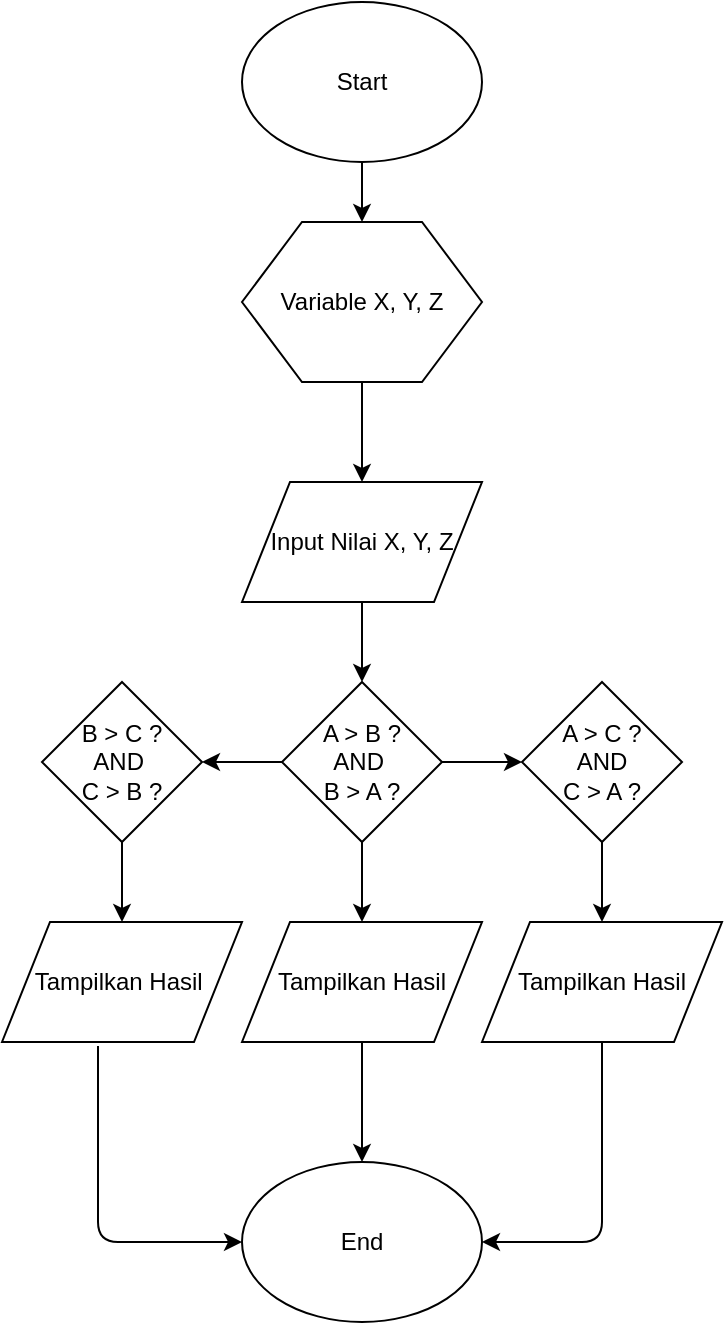 <mxfile version="12.1.3" type="github" pages="1">
  <diagram id="6a731a19-8d31-9384-78a2-239565b7b9f0" name="Page-1">
    <mxGraphModel dx="854" dy="438" grid="1" gridSize="10" guides="1" tooltips="1" connect="1" arrows="1" fold="1" page="1" pageScale="1" pageWidth="1169" pageHeight="827" background="#ffffff" math="0" shadow="0">
      <root>
        <mxCell id="0"/>
        <mxCell id="1" parent="0"/>
        <mxCell id="EAx500TFh6R00kHwpTB6-58" value="" style="edgeStyle=orthogonalEdgeStyle;rounded=0;orthogonalLoop=1;jettySize=auto;html=1;" edge="1" parent="1" source="EAx500TFh6R00kHwpTB6-55" target="EAx500TFh6R00kHwpTB6-57">
          <mxGeometry relative="1" as="geometry"/>
        </mxCell>
        <mxCell id="EAx500TFh6R00kHwpTB6-55" value="Start" style="ellipse;whiteSpace=wrap;html=1;" vertex="1" parent="1">
          <mxGeometry x="320" y="40" width="120" height="80" as="geometry"/>
        </mxCell>
        <mxCell id="EAx500TFh6R00kHwpTB6-62" value="" style="edgeStyle=orthogonalEdgeStyle;rounded=0;orthogonalLoop=1;jettySize=auto;html=1;" edge="1" parent="1" source="EAx500TFh6R00kHwpTB6-57" target="EAx500TFh6R00kHwpTB6-61">
          <mxGeometry relative="1" as="geometry"/>
        </mxCell>
        <mxCell id="EAx500TFh6R00kHwpTB6-57" value="Variable X, Y, Z" style="shape=hexagon;perimeter=hexagonPerimeter2;whiteSpace=wrap;html=1;" vertex="1" parent="1">
          <mxGeometry x="320" y="150" width="120" height="80" as="geometry"/>
        </mxCell>
        <mxCell id="EAx500TFh6R00kHwpTB6-64" value="" style="edgeStyle=orthogonalEdgeStyle;rounded=0;orthogonalLoop=1;jettySize=auto;html=1;" edge="1" parent="1" source="EAx500TFh6R00kHwpTB6-61" target="EAx500TFh6R00kHwpTB6-63">
          <mxGeometry relative="1" as="geometry"/>
        </mxCell>
        <mxCell id="EAx500TFh6R00kHwpTB6-61" value="Input Nilai X, Y, Z" style="shape=parallelogram;perimeter=parallelogramPerimeter;whiteSpace=wrap;html=1;" vertex="1" parent="1">
          <mxGeometry x="320" y="280" width="120" height="60" as="geometry"/>
        </mxCell>
        <mxCell id="EAx500TFh6R00kHwpTB6-66" value="" style="edgeStyle=orthogonalEdgeStyle;rounded=0;orthogonalLoop=1;jettySize=auto;html=1;" edge="1" parent="1" source="EAx500TFh6R00kHwpTB6-63" target="EAx500TFh6R00kHwpTB6-65">
          <mxGeometry relative="1" as="geometry"/>
        </mxCell>
        <mxCell id="EAx500TFh6R00kHwpTB6-68" value="" style="edgeStyle=orthogonalEdgeStyle;rounded=0;orthogonalLoop=1;jettySize=auto;html=1;" edge="1" parent="1" source="EAx500TFh6R00kHwpTB6-63" target="EAx500TFh6R00kHwpTB6-67">
          <mxGeometry relative="1" as="geometry"/>
        </mxCell>
        <mxCell id="EAx500TFh6R00kHwpTB6-73" value="" style="edgeStyle=orthogonalEdgeStyle;rounded=0;orthogonalLoop=1;jettySize=auto;html=1;" edge="1" parent="1" source="EAx500TFh6R00kHwpTB6-63" target="EAx500TFh6R00kHwpTB6-70">
          <mxGeometry relative="1" as="geometry"/>
        </mxCell>
        <mxCell id="EAx500TFh6R00kHwpTB6-63" value="A &amp;gt; B ?&lt;br&gt;AND&amp;nbsp;&lt;br&gt;B &amp;gt; A ?" style="rhombus;whiteSpace=wrap;html=1;" vertex="1" parent="1">
          <mxGeometry x="340" y="380" width="80" height="80" as="geometry"/>
        </mxCell>
        <mxCell id="EAx500TFh6R00kHwpTB6-72" value="" style="edgeStyle=orthogonalEdgeStyle;rounded=0;orthogonalLoop=1;jettySize=auto;html=1;" edge="1" parent="1" source="EAx500TFh6R00kHwpTB6-67" target="EAx500TFh6R00kHwpTB6-71">
          <mxGeometry relative="1" as="geometry"/>
        </mxCell>
        <mxCell id="EAx500TFh6R00kHwpTB6-67" value="A &amp;gt; C ?&lt;br&gt;AND&lt;br&gt;C &amp;gt; A ?" style="rhombus;whiteSpace=wrap;html=1;" vertex="1" parent="1">
          <mxGeometry x="460" y="380" width="80" height="80" as="geometry"/>
        </mxCell>
        <mxCell id="EAx500TFh6R00kHwpTB6-74" value="" style="edgeStyle=orthogonalEdgeStyle;rounded=0;orthogonalLoop=1;jettySize=auto;html=1;" edge="1" parent="1" source="EAx500TFh6R00kHwpTB6-65" target="EAx500TFh6R00kHwpTB6-69">
          <mxGeometry relative="1" as="geometry"/>
        </mxCell>
        <mxCell id="EAx500TFh6R00kHwpTB6-65" value="B &amp;gt; C ?&lt;br&gt;AND&amp;nbsp;&lt;br&gt;C &amp;gt; B ?" style="rhombus;whiteSpace=wrap;html=1;" vertex="1" parent="1">
          <mxGeometry x="220" y="380" width="80" height="80" as="geometry"/>
        </mxCell>
        <mxCell id="EAx500TFh6R00kHwpTB6-69" value="Tampilkan Hasil&amp;nbsp;" style="shape=parallelogram;perimeter=parallelogramPerimeter;whiteSpace=wrap;html=1;" vertex="1" parent="1">
          <mxGeometry x="200" y="500" width="120" height="60" as="geometry"/>
        </mxCell>
        <mxCell id="EAx500TFh6R00kHwpTB6-77" value="" style="edgeStyle=orthogonalEdgeStyle;rounded=0;orthogonalLoop=1;jettySize=auto;html=1;" edge="1" parent="1" source="EAx500TFh6R00kHwpTB6-70" target="EAx500TFh6R00kHwpTB6-75">
          <mxGeometry relative="1" as="geometry"/>
        </mxCell>
        <mxCell id="EAx500TFh6R00kHwpTB6-70" value="Tampilkan Hasil" style="shape=parallelogram;perimeter=parallelogramPerimeter;whiteSpace=wrap;html=1;" vertex="1" parent="1">
          <mxGeometry x="320" y="500" width="120" height="60" as="geometry"/>
        </mxCell>
        <mxCell id="EAx500TFh6R00kHwpTB6-71" value="Tampilkan Hasil" style="shape=parallelogram;perimeter=parallelogramPerimeter;whiteSpace=wrap;html=1;" vertex="1" parent="1">
          <mxGeometry x="440" y="500" width="120" height="60" as="geometry"/>
        </mxCell>
        <mxCell id="EAx500TFh6R00kHwpTB6-75" value="End" style="ellipse;whiteSpace=wrap;html=1;" vertex="1" parent="1">
          <mxGeometry x="320" y="620" width="120" height="80" as="geometry"/>
        </mxCell>
        <mxCell id="EAx500TFh6R00kHwpTB6-76" value="" style="edgeStyle=elbowEdgeStyle;elbow=horizontal;endArrow=classic;html=1;exitX=0.4;exitY=1.033;exitDx=0;exitDy=0;exitPerimeter=0;entryX=0;entryY=0.5;entryDx=0;entryDy=0;" edge="1" parent="1" source="EAx500TFh6R00kHwpTB6-69" target="EAx500TFh6R00kHwpTB6-75">
          <mxGeometry width="50" height="50" relative="1" as="geometry">
            <mxPoint x="50" y="640" as="sourcePoint"/>
            <mxPoint x="100" y="590" as="targetPoint"/>
            <Array as="points">
              <mxPoint x="248" y="650"/>
            </Array>
          </mxGeometry>
        </mxCell>
        <mxCell id="EAx500TFh6R00kHwpTB6-78" value="" style="edgeStyle=elbowEdgeStyle;elbow=horizontal;endArrow=classic;html=1;exitX=0.5;exitY=1;exitDx=0;exitDy=0;entryX=1;entryY=0.5;entryDx=0;entryDy=0;" edge="1" parent="1" source="EAx500TFh6R00kHwpTB6-71" target="EAx500TFh6R00kHwpTB6-75">
          <mxGeometry width="50" height="50" relative="1" as="geometry">
            <mxPoint x="700" y="600" as="sourcePoint"/>
            <mxPoint x="750" y="550" as="targetPoint"/>
            <Array as="points">
              <mxPoint x="500" y="610"/>
            </Array>
          </mxGeometry>
        </mxCell>
      </root>
    </mxGraphModel>
  </diagram>
</mxfile>

